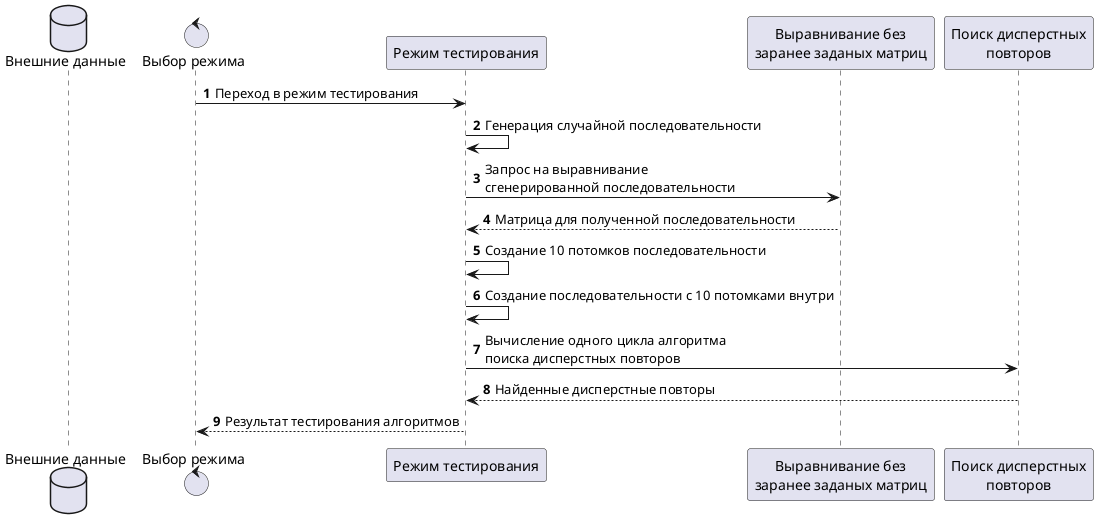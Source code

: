 @startuml

database "Внешние данные" as data
control "Выбор режима" as router
participant "Режим тестирования" as test
participant "Выравнивание без\nзаранее заданых матриц" as align
participant "Поиск дисперстных\nповторов" as search

autonumber
router -> test: Переход в режим тестирования
test -> test: Генерация случайной последовательности
test -> align: Запрос на выравнивание\nсгенерированной последовательности
align --> test: Матрица для полученной последовательности
test -> test: Создание 10 потомков последовательности
test -> test: Создание последовательности с 10 потомками внутри
test -> search: Вычисление одного цикла алгоритма\nпоиска дисперстных повторов
search --> test: Найденные дисперстные повторы

test --> router: Результат тестирования алгоритмов

@enduml